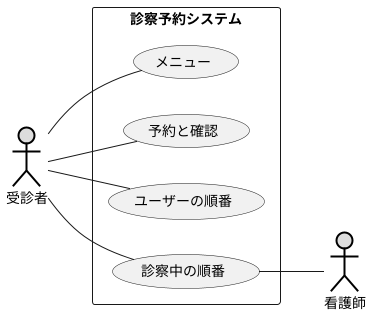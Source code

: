 @startuml 演習6-3-1
left to right direction
actor 受診者#DDDDDD;line:black;line.bold;
actor 看護師#DDDDDD;line:black;line.bold;
rectangle 診察予約システム {
usecase メニュー 
usecase 予約と確認 
usecase ユーザーの順番
usecase 診察中の順番
}
受診者 -- メニュー
受診者 -- 予約と確認
受診者 -- ユーザーの順番
受診者 -- 診察中の順番
診察中の順番 -- 看護師
@enduml
